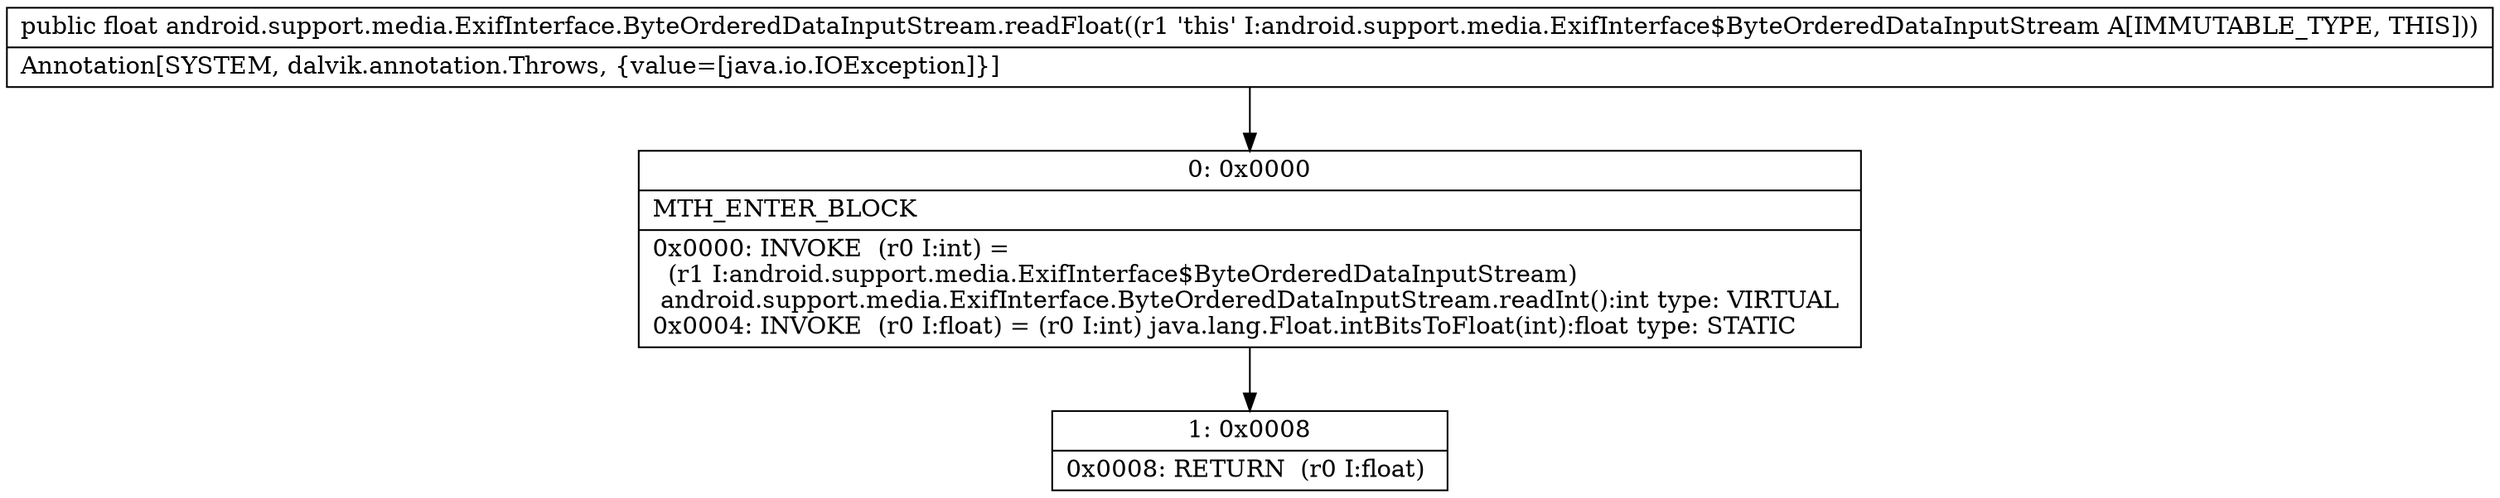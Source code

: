 digraph "CFG forandroid.support.media.ExifInterface.ByteOrderedDataInputStream.readFloat()F" {
Node_0 [shape=record,label="{0\:\ 0x0000|MTH_ENTER_BLOCK\l|0x0000: INVOKE  (r0 I:int) = \l  (r1 I:android.support.media.ExifInterface$ByteOrderedDataInputStream)\l android.support.media.ExifInterface.ByteOrderedDataInputStream.readInt():int type: VIRTUAL \l0x0004: INVOKE  (r0 I:float) = (r0 I:int) java.lang.Float.intBitsToFloat(int):float type: STATIC \l}"];
Node_1 [shape=record,label="{1\:\ 0x0008|0x0008: RETURN  (r0 I:float) \l}"];
MethodNode[shape=record,label="{public float android.support.media.ExifInterface.ByteOrderedDataInputStream.readFloat((r1 'this' I:android.support.media.ExifInterface$ByteOrderedDataInputStream A[IMMUTABLE_TYPE, THIS]))  | Annotation[SYSTEM, dalvik.annotation.Throws, \{value=[java.io.IOException]\}]\l}"];
MethodNode -> Node_0;
Node_0 -> Node_1;
}

